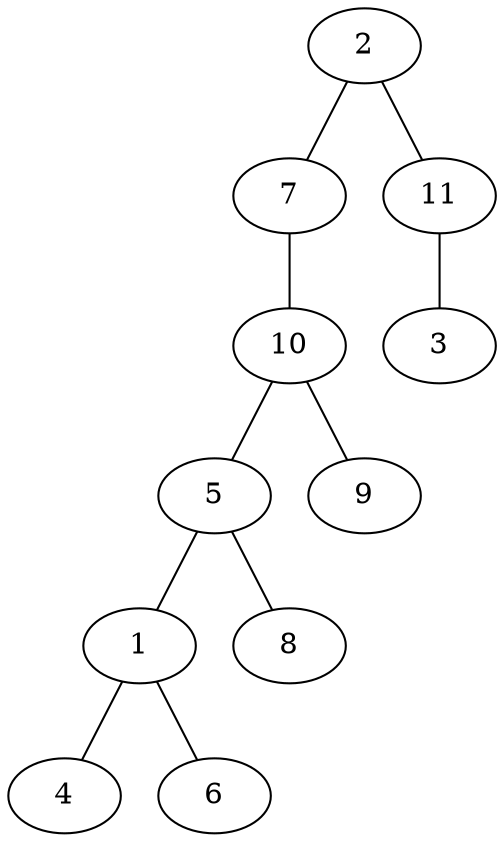 graph {
	"v1" ["label"="1"];
	"v2" ["label"="2"];
	"v3" ["label"="3"];
	"v4" ["label"="4"];
	"v5" ["label"="5"];
	"v6" ["label"="6"];
	"v7" ["label"="7"];
	"v8" ["label"="8"];
	"v9" ["label"="9"];
	"v10" ["label"="10"];
	"v11" ["label"="11"];
	"v11" -- "v3" ;
	"v1" -- "v4" ;
	"v1" -- "v6" ;
	"v5" -- "v1" ;
	"v5" -- "v8" ;
	"v10" -- "v5" ;
	"v10" -- "v9" ;
	"v7" -- "v10" ;
	"v2" -- "v7" ;
	"v2" -- "v11" ;
}
